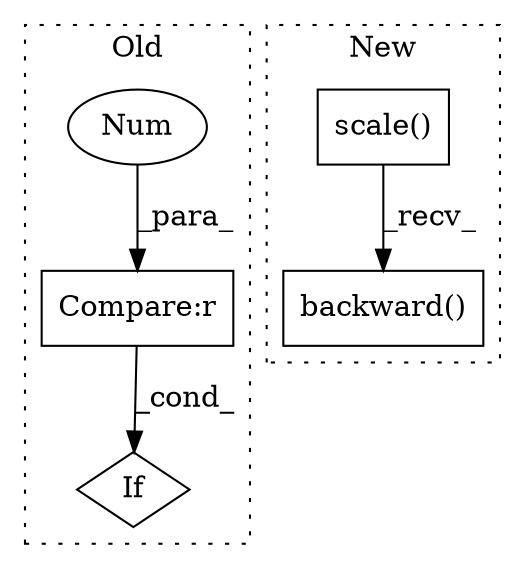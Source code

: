 digraph G {
subgraph cluster0 {
1 [label="If" a="96" s="8561" l="3" shape="diamond"];
4 [label="Compare:r" a="40" s="8564" l="39" shape="box"];
5 [label="Num" a="76" s="8602" l="1" shape="ellipse"];
label = "Old";
style="dotted";
}
subgraph cluster1 {
2 [label="scale()" a="75" s="9471,9500" l="13,1" shape="box"];
3 [label="backward()" a="75" s="9471" l="41" shape="box"];
label = "New";
style="dotted";
}
2 -> 3 [label="_recv_"];
4 -> 1 [label="_cond_"];
5 -> 4 [label="_para_"];
}